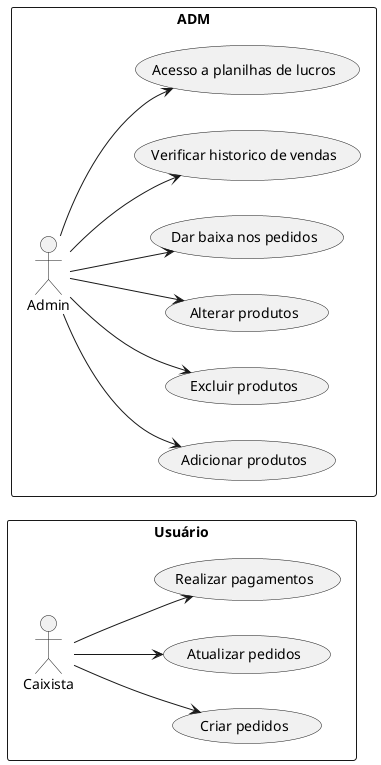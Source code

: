 @startuml
left to right direction
rectangle Usuário{
Caixista --> (Criar pedidos)
Caixista --> (Atualizar pedidos)
Caixista --> (Realizar pagamentos)
}
rectangle ADM{
Admin --> (Adicionar produtos)
Admin --> (Excluir produtos)
Admin --> (Alterar produtos)
Admin --> (Dar baixa nos pedidos)
Admin --> (Verificar historico de vendas)
Admin --> (Acesso a planilhas de lucros)
}
@enduml
